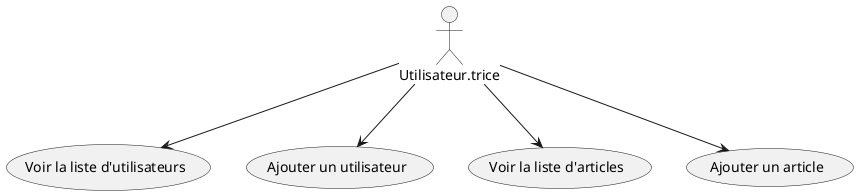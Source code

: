 @startuml
    Utilisateur.trice --> (Voir la liste d'utilisateurs)
    Utilisateur.trice --> (Ajouter un utilisateur)
    Utilisateur.trice --> (Voir la liste d'articles)
    Utilisateur.trice --> (Ajouter un article)
@enduml

